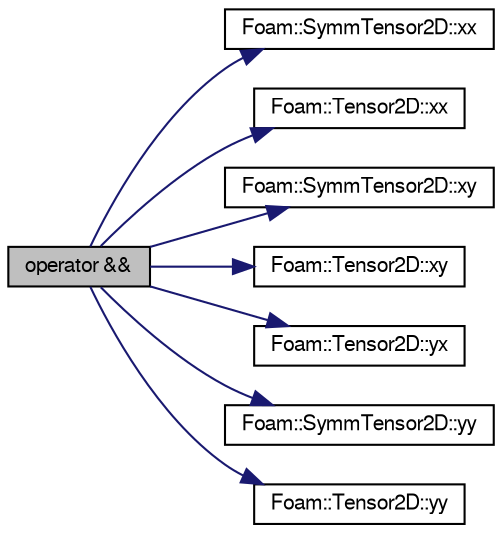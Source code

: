 digraph "operator &amp;&amp;"
{
  bgcolor="transparent";
  edge [fontname="FreeSans",fontsize="10",labelfontname="FreeSans",labelfontsize="10"];
  node [fontname="FreeSans",fontsize="10",shape=record];
  rankdir="LR";
  Node128658 [label="operator &&",height=0.2,width=0.4,color="black", fillcolor="grey75", style="filled", fontcolor="black"];
  Node128658 -> Node128659 [color="midnightblue",fontsize="10",style="solid",fontname="FreeSans"];
  Node128659 [label="Foam::SymmTensor2D::xx",height=0.2,width=0.4,color="black",URL="$a28314.html#a1b97c7c1ed81b4fb23da8dcb71a8cd2a"];
  Node128658 -> Node128660 [color="midnightblue",fontsize="10",style="solid",fontname="FreeSans"];
  Node128660 [label="Foam::Tensor2D::xx",height=0.2,width=0.4,color="black",URL="$a28390.html#a1b97c7c1ed81b4fb23da8dcb71a8cd2a"];
  Node128658 -> Node128661 [color="midnightblue",fontsize="10",style="solid",fontname="FreeSans"];
  Node128661 [label="Foam::SymmTensor2D::xy",height=0.2,width=0.4,color="black",URL="$a28314.html#aab470ae2a5eeac8c33a7b6abac6b39b3"];
  Node128658 -> Node128662 [color="midnightblue",fontsize="10",style="solid",fontname="FreeSans"];
  Node128662 [label="Foam::Tensor2D::xy",height=0.2,width=0.4,color="black",URL="$a28390.html#aab470ae2a5eeac8c33a7b6abac6b39b3"];
  Node128658 -> Node128663 [color="midnightblue",fontsize="10",style="solid",fontname="FreeSans"];
  Node128663 [label="Foam::Tensor2D::yx",height=0.2,width=0.4,color="black",URL="$a28390.html#a217bb42e2157c7914d7ebb0ffb730b7d"];
  Node128658 -> Node128664 [color="midnightblue",fontsize="10",style="solid",fontname="FreeSans"];
  Node128664 [label="Foam::SymmTensor2D::yy",height=0.2,width=0.4,color="black",URL="$a28314.html#aba9d77023a5662b9c2d3639d5de555a0"];
  Node128658 -> Node128665 [color="midnightblue",fontsize="10",style="solid",fontname="FreeSans"];
  Node128665 [label="Foam::Tensor2D::yy",height=0.2,width=0.4,color="black",URL="$a28390.html#aba9d77023a5662b9c2d3639d5de555a0"];
}
